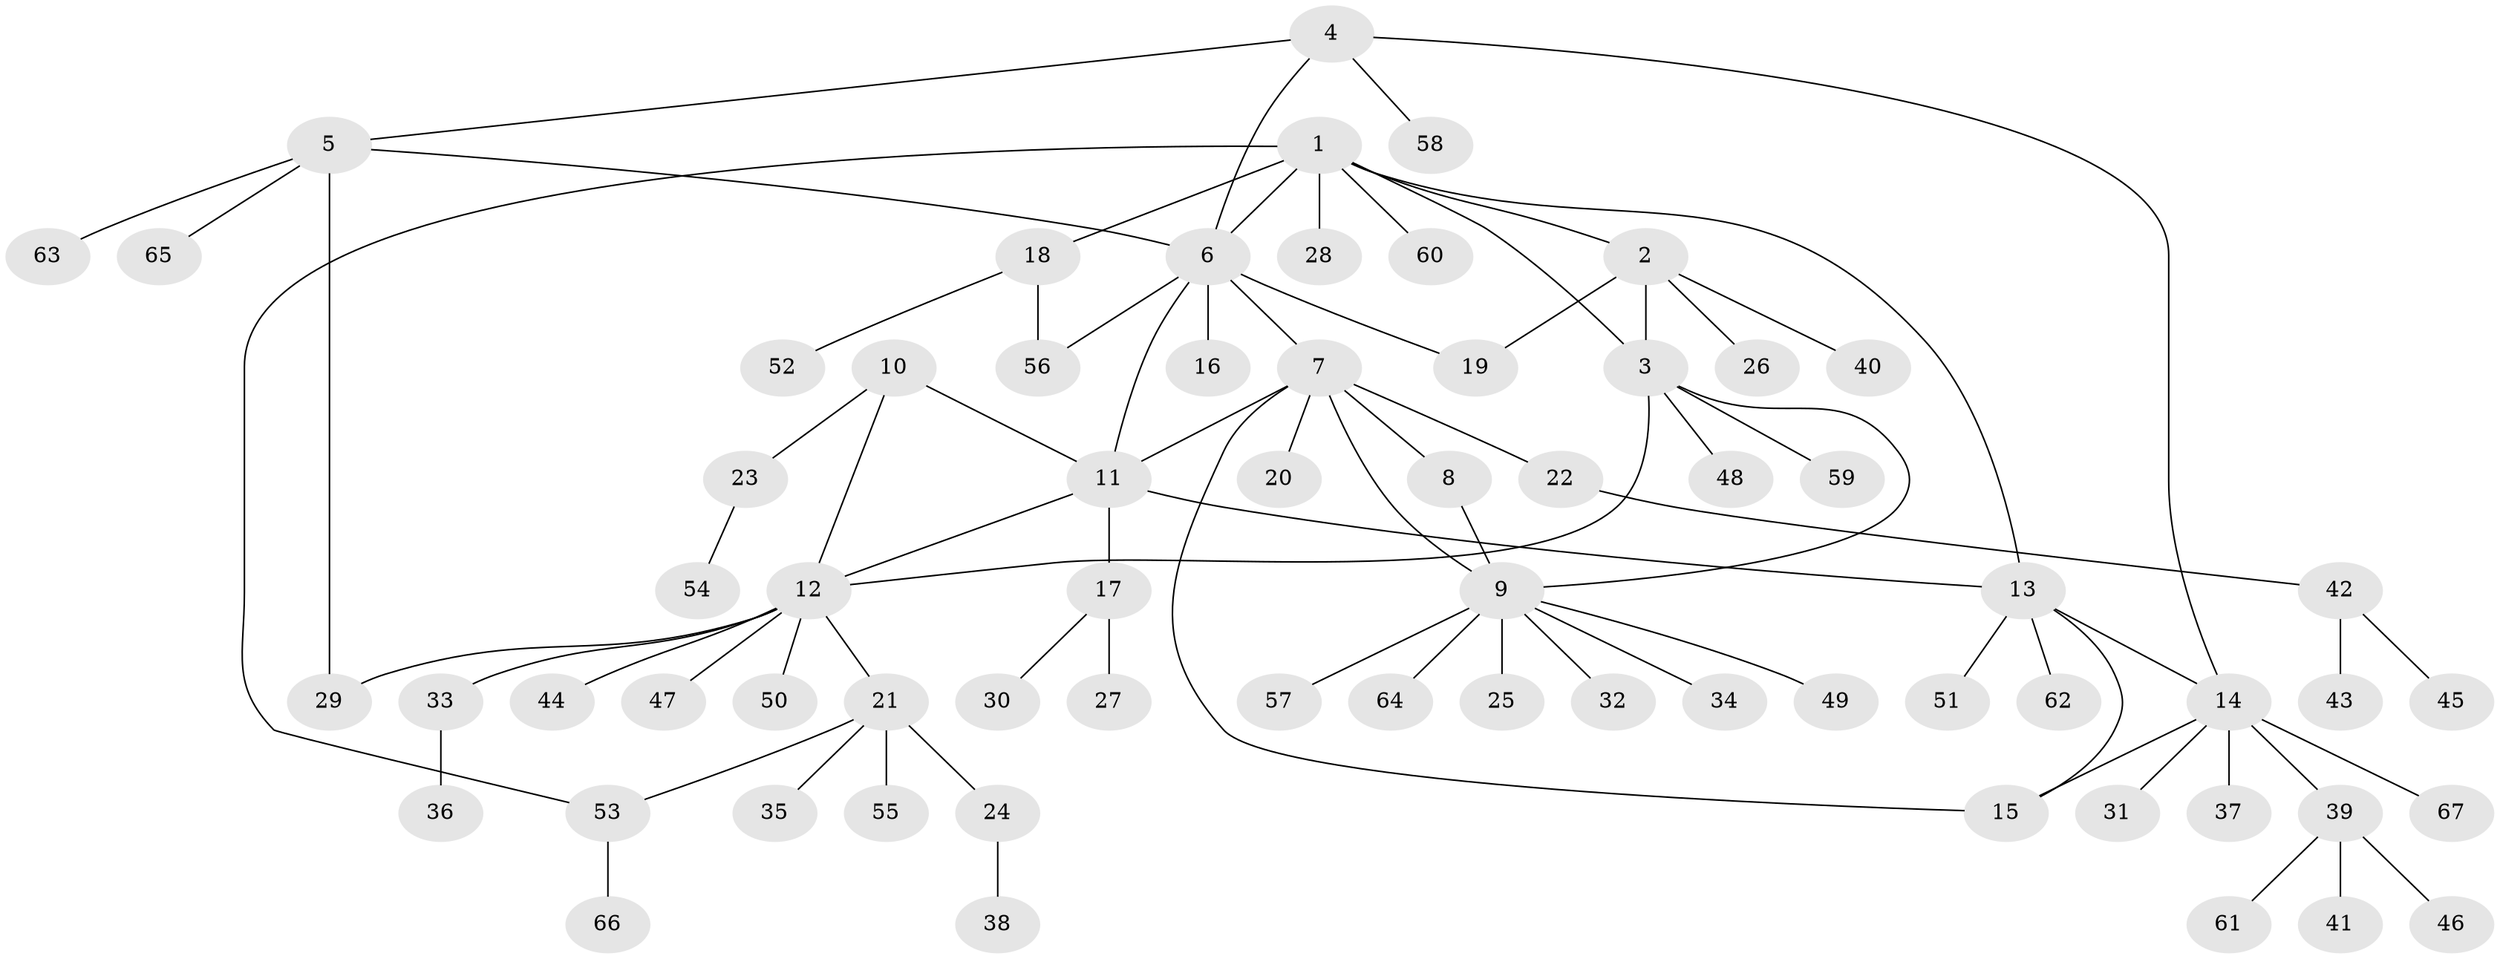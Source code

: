 // Generated by graph-tools (version 1.1) at 2025/55/03/09/25 04:55:29]
// undirected, 67 vertices, 81 edges
graph export_dot {
graph [start="1"]
  node [color=gray90,style=filled];
  1;
  2;
  3;
  4;
  5;
  6;
  7;
  8;
  9;
  10;
  11;
  12;
  13;
  14;
  15;
  16;
  17;
  18;
  19;
  20;
  21;
  22;
  23;
  24;
  25;
  26;
  27;
  28;
  29;
  30;
  31;
  32;
  33;
  34;
  35;
  36;
  37;
  38;
  39;
  40;
  41;
  42;
  43;
  44;
  45;
  46;
  47;
  48;
  49;
  50;
  51;
  52;
  53;
  54;
  55;
  56;
  57;
  58;
  59;
  60;
  61;
  62;
  63;
  64;
  65;
  66;
  67;
  1 -- 2;
  1 -- 3;
  1 -- 6;
  1 -- 13;
  1 -- 18;
  1 -- 28;
  1 -- 53;
  1 -- 60;
  2 -- 3;
  2 -- 19;
  2 -- 26;
  2 -- 40;
  3 -- 9;
  3 -- 12;
  3 -- 48;
  3 -- 59;
  4 -- 5;
  4 -- 6;
  4 -- 14;
  4 -- 58;
  5 -- 6;
  5 -- 29;
  5 -- 63;
  5 -- 65;
  6 -- 7;
  6 -- 11;
  6 -- 16;
  6 -- 19;
  6 -- 56;
  7 -- 8;
  7 -- 9;
  7 -- 11;
  7 -- 15;
  7 -- 20;
  7 -- 22;
  8 -- 9;
  9 -- 25;
  9 -- 32;
  9 -- 34;
  9 -- 49;
  9 -- 57;
  9 -- 64;
  10 -- 11;
  10 -- 12;
  10 -- 23;
  11 -- 12;
  11 -- 13;
  11 -- 17;
  12 -- 21;
  12 -- 29;
  12 -- 33;
  12 -- 44;
  12 -- 47;
  12 -- 50;
  13 -- 14;
  13 -- 15;
  13 -- 51;
  13 -- 62;
  14 -- 15;
  14 -- 31;
  14 -- 37;
  14 -- 39;
  14 -- 67;
  17 -- 27;
  17 -- 30;
  18 -- 52;
  18 -- 56;
  21 -- 24;
  21 -- 35;
  21 -- 53;
  21 -- 55;
  22 -- 42;
  23 -- 54;
  24 -- 38;
  33 -- 36;
  39 -- 41;
  39 -- 46;
  39 -- 61;
  42 -- 43;
  42 -- 45;
  53 -- 66;
}
